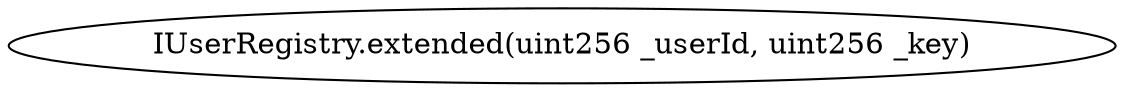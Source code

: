 digraph "" {
	graph [bb="0,0,450.62,36"];
	node [label="\N"];
	"IUserRegistry.extended(uint256 _userId, uint256 _key)"	 [height=0.5,
		pos="225.31,18",
		width=6.2586];
}
digraph "" {
	graph [bb="0,0,450.62,36"];
	node [label="\N"];
	"IUserRegistry.extended(uint256 _userId, uint256 _key)"	 [height=0.5,
		pos="225.31,18",
		width=6.2586];
}
digraph "" {
	graph [bb="0,0,450.62,36"];
	node [label="\N"];
	"IUserRegistry.extended(uint256 _userId, uint256 _key)"	 [height=0.5,
		pos="225.31,18",
		width=6.2586];
}
digraph "" {
	graph [bb="0,0,450.62,36"];
	node [label="\N"];
	"IUserRegistry.extended(uint256 _userId, uint256 _key)"	 [height=0.5,
		pos="225.31,18",
		width=6.2586];
}
digraph "" {
	graph [bb="0,0,450.62,36"];
	node [label="\N"];
	"IUserRegistry.extended(uint256 _userId, uint256 _key)"	 [height=0.5,
		pos="225.31,18",
		width=6.2586];
}
